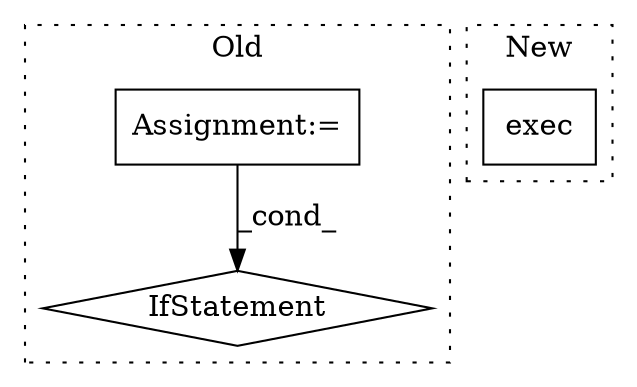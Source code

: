 digraph G {
subgraph cluster0 {
1 [label="IfStatement" a="25" s="639,645" l="4,2" shape="diamond"];
3 [label="Assignment:=" a="7" s="260" l="2" shape="box"];
label = "Old";
style="dotted";
}
subgraph cluster1 {
2 [label="exec" a="32" s="366,404" l="5,1" shape="box"];
label = "New";
style="dotted";
}
3 -> 1 [label="_cond_"];
}